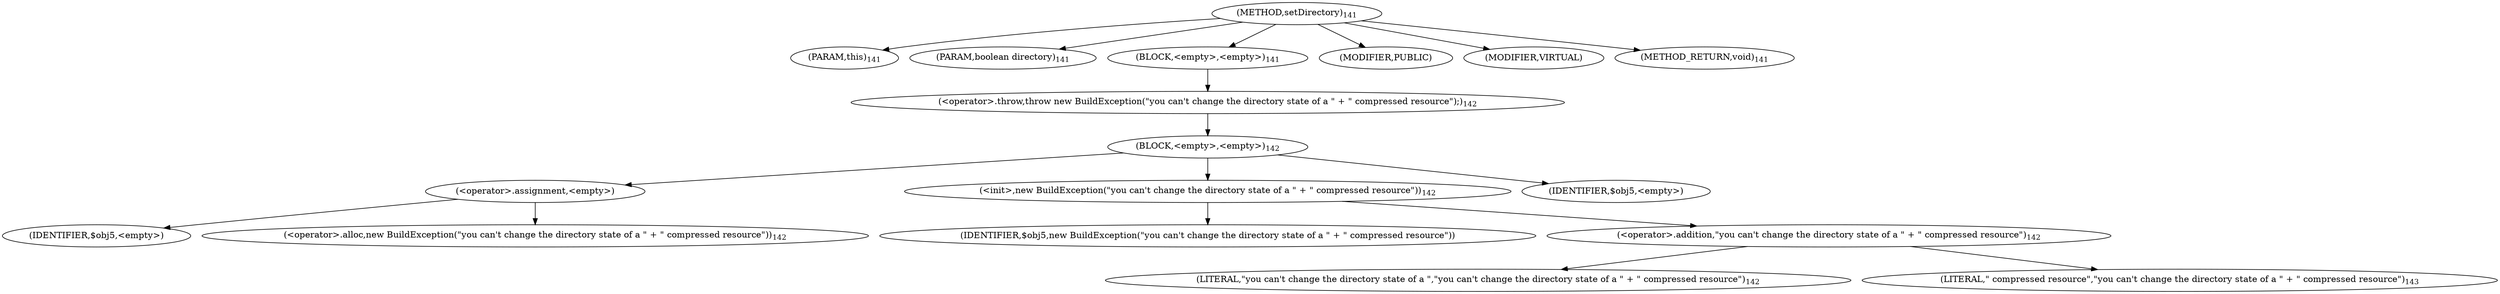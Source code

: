 digraph "setDirectory" {  
"216" [label = <(METHOD,setDirectory)<SUB>141</SUB>> ]
"217" [label = <(PARAM,this)<SUB>141</SUB>> ]
"218" [label = <(PARAM,boolean directory)<SUB>141</SUB>> ]
"219" [label = <(BLOCK,&lt;empty&gt;,&lt;empty&gt;)<SUB>141</SUB>> ]
"220" [label = <(&lt;operator&gt;.throw,throw new BuildException(&quot;you can't change the directory state of a &quot; + &quot; compressed resource&quot;);)<SUB>142</SUB>> ]
"221" [label = <(BLOCK,&lt;empty&gt;,&lt;empty&gt;)<SUB>142</SUB>> ]
"222" [label = <(&lt;operator&gt;.assignment,&lt;empty&gt;)> ]
"223" [label = <(IDENTIFIER,$obj5,&lt;empty&gt;)> ]
"224" [label = <(&lt;operator&gt;.alloc,new BuildException(&quot;you can't change the directory state of a &quot; + &quot; compressed resource&quot;))<SUB>142</SUB>> ]
"225" [label = <(&lt;init&gt;,new BuildException(&quot;you can't change the directory state of a &quot; + &quot; compressed resource&quot;))<SUB>142</SUB>> ]
"226" [label = <(IDENTIFIER,$obj5,new BuildException(&quot;you can't change the directory state of a &quot; + &quot; compressed resource&quot;))> ]
"227" [label = <(&lt;operator&gt;.addition,&quot;you can't change the directory state of a &quot; + &quot; compressed resource&quot;)<SUB>142</SUB>> ]
"228" [label = <(LITERAL,&quot;you can't change the directory state of a &quot;,&quot;you can't change the directory state of a &quot; + &quot; compressed resource&quot;)<SUB>142</SUB>> ]
"229" [label = <(LITERAL,&quot; compressed resource&quot;,&quot;you can't change the directory state of a &quot; + &quot; compressed resource&quot;)<SUB>143</SUB>> ]
"230" [label = <(IDENTIFIER,$obj5,&lt;empty&gt;)> ]
"231" [label = <(MODIFIER,PUBLIC)> ]
"232" [label = <(MODIFIER,VIRTUAL)> ]
"233" [label = <(METHOD_RETURN,void)<SUB>141</SUB>> ]
  "216" -> "217" 
  "216" -> "218" 
  "216" -> "219" 
  "216" -> "231" 
  "216" -> "232" 
  "216" -> "233" 
  "219" -> "220" 
  "220" -> "221" 
  "221" -> "222" 
  "221" -> "225" 
  "221" -> "230" 
  "222" -> "223" 
  "222" -> "224" 
  "225" -> "226" 
  "225" -> "227" 
  "227" -> "228" 
  "227" -> "229" 
}

